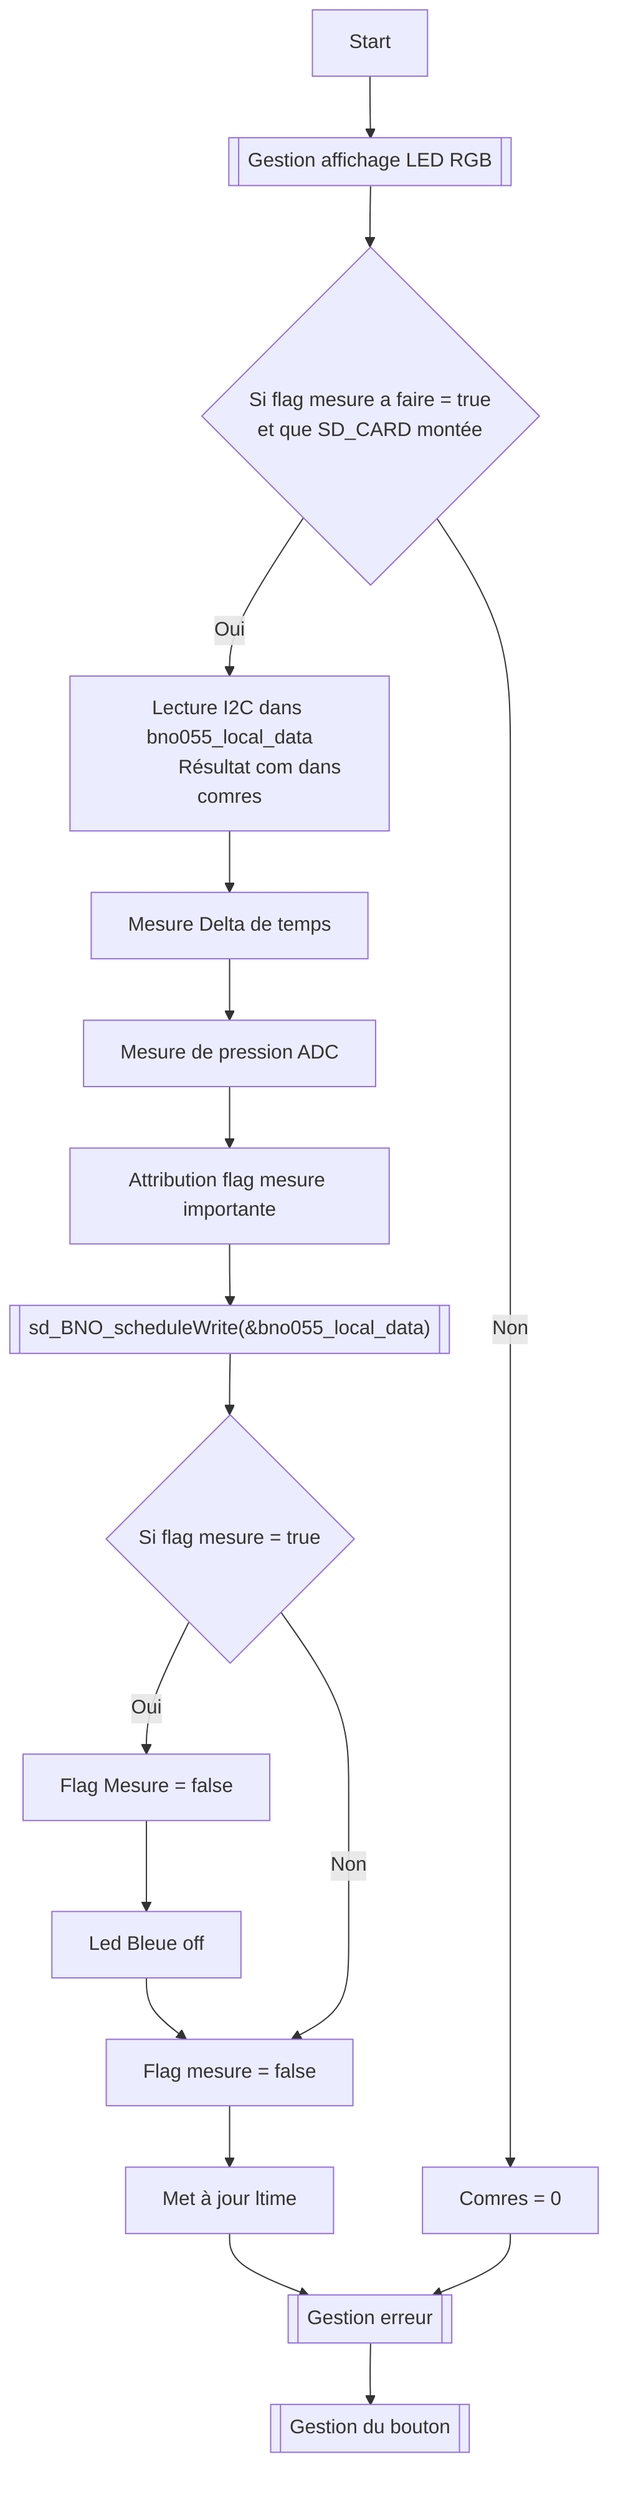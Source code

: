 flowchart TD
    Start[Start]
    Start --> 
    Display[[Gestion affichage LED RGB]] -->
    SiMes{Si flag mesure a faire = true \n et que SD_CARD montée} --Oui-->

    Mesure1["Lecture I2C dans bno055_local_data
            Résultat com dans comres"] -->
    Mesure2["Mesure Delta de temps"] -->
    Mesure3["Mesure de pression ADC"] -->
    Mesure4["Attribution flag mesure importante"] -->
    EcrSD[["sd_BNO_scheduleWrite(&bno055_local_data)"]] -->

    siFlagMes{"Si flag mesure = true"} --Oui-->
    FlagFaux[Flag Mesure = false] --> b[Led Bleue off] --> FlagMesOff
    siFlagMes --Non-->
    FlagMesOff[Flag mesure = false] -->
    Ltime["Met à jour ltime"] -->
    Err[[Gestion erreur]] -->
    GestBTN[[Gestion du bouton]]
    SiMes --Non--> Comres[Comres = 0] --> Err
